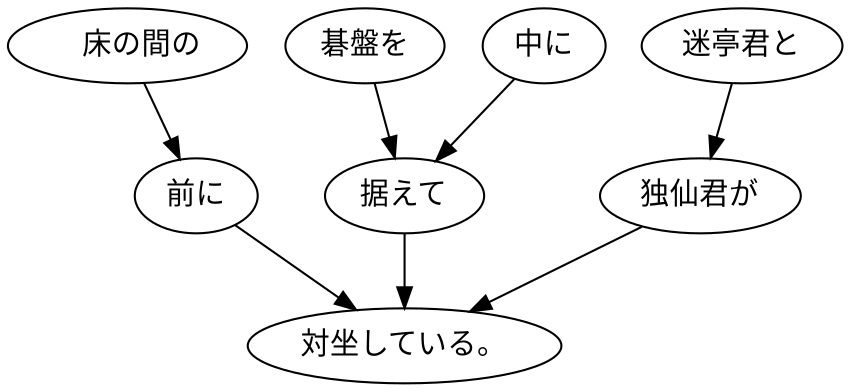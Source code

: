 digraph graph7593 {
	node0 [label="　床の間の"];
	node1 [label="前に"];
	node2 [label="碁盤を"];
	node3 [label="中に"];
	node4 [label="据えて"];
	node5 [label="迷亭君と"];
	node6 [label="独仙君が"];
	node7 [label="対坐している。"];
	node0 -> node1;
	node1 -> node7;
	node2 -> node4;
	node3 -> node4;
	node4 -> node7;
	node5 -> node6;
	node6 -> node7;
}
